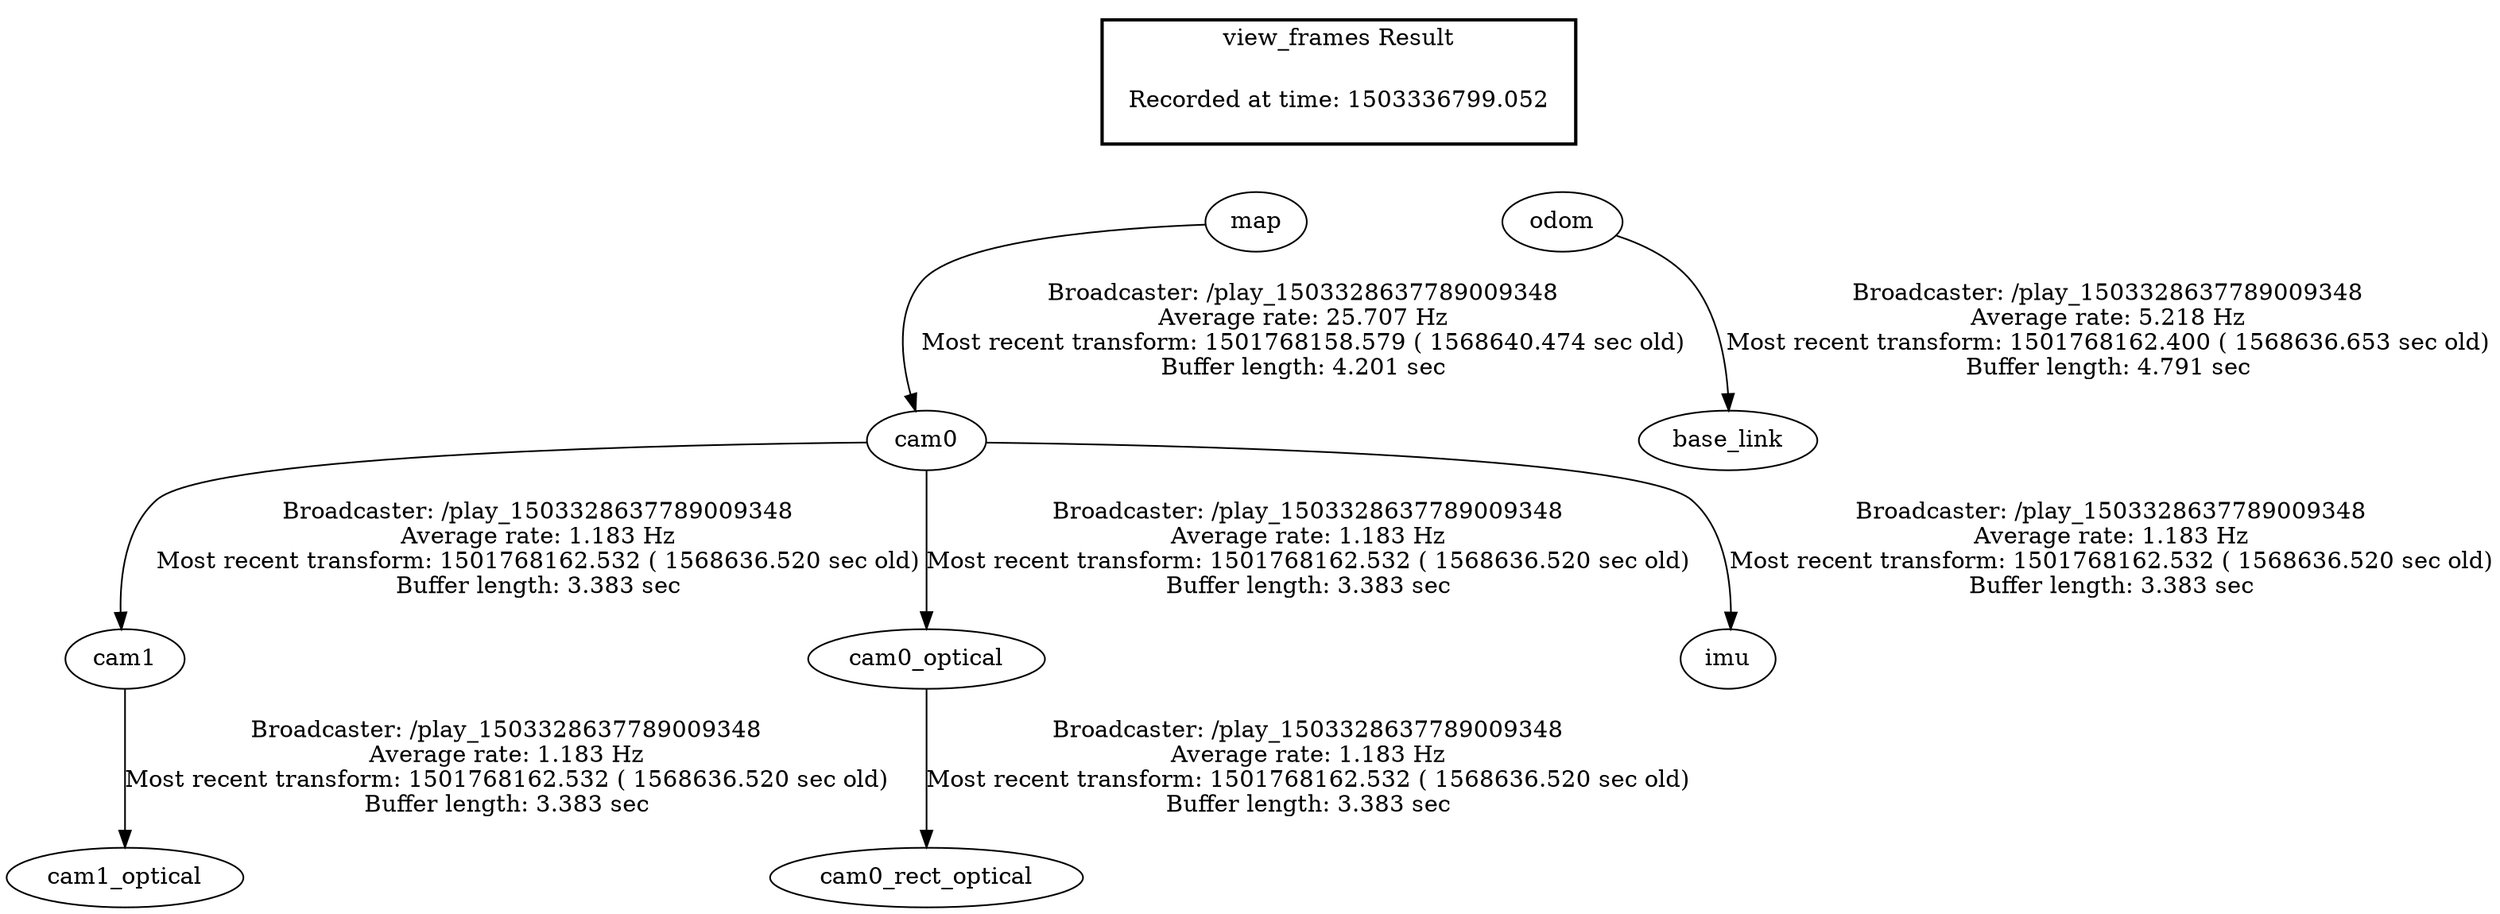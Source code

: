 digraph G {
"map" -> "cam0"[label="Broadcaster: /play_1503328637789009348\nAverage rate: 25.707 Hz\nMost recent transform: 1501768158.579 ( 1568640.474 sec old)\nBuffer length: 4.201 sec\n"];
"odom" -> "base_link"[label="Broadcaster: /play_1503328637789009348\nAverage rate: 5.218 Hz\nMost recent transform: 1501768162.400 ( 1568636.653 sec old)\nBuffer length: 4.791 sec\n"];
"cam0" -> "cam1"[label="Broadcaster: /play_1503328637789009348\nAverage rate: 1.183 Hz\nMost recent transform: 1501768162.532 ( 1568636.520 sec old)\nBuffer length: 3.383 sec\n"];
"cam0" -> "cam0_optical"[label="Broadcaster: /play_1503328637789009348\nAverage rate: 1.183 Hz\nMost recent transform: 1501768162.532 ( 1568636.520 sec old)\nBuffer length: 3.383 sec\n"];
"cam1" -> "cam1_optical"[label="Broadcaster: /play_1503328637789009348\nAverage rate: 1.183 Hz\nMost recent transform: 1501768162.532 ( 1568636.520 sec old)\nBuffer length: 3.383 sec\n"];
"cam0_optical" -> "cam0_rect_optical"[label="Broadcaster: /play_1503328637789009348\nAverage rate: 1.183 Hz\nMost recent transform: 1501768162.532 ( 1568636.520 sec old)\nBuffer length: 3.383 sec\n"];
"cam0" -> "imu"[label="Broadcaster: /play_1503328637789009348\nAverage rate: 1.183 Hz\nMost recent transform: 1501768162.532 ( 1568636.520 sec old)\nBuffer length: 3.383 sec\n"];
edge [style=invis];
 subgraph cluster_legend { style=bold; color=black; label ="view_frames Result";
"Recorded at time: 1503336799.052"[ shape=plaintext ] ;
 }->"map";
edge [style=invis];
 subgraph cluster_legend { style=bold; color=black; label ="view_frames Result";
"Recorded at time: 1503336799.052"[ shape=plaintext ] ;
 }->"odom";
}